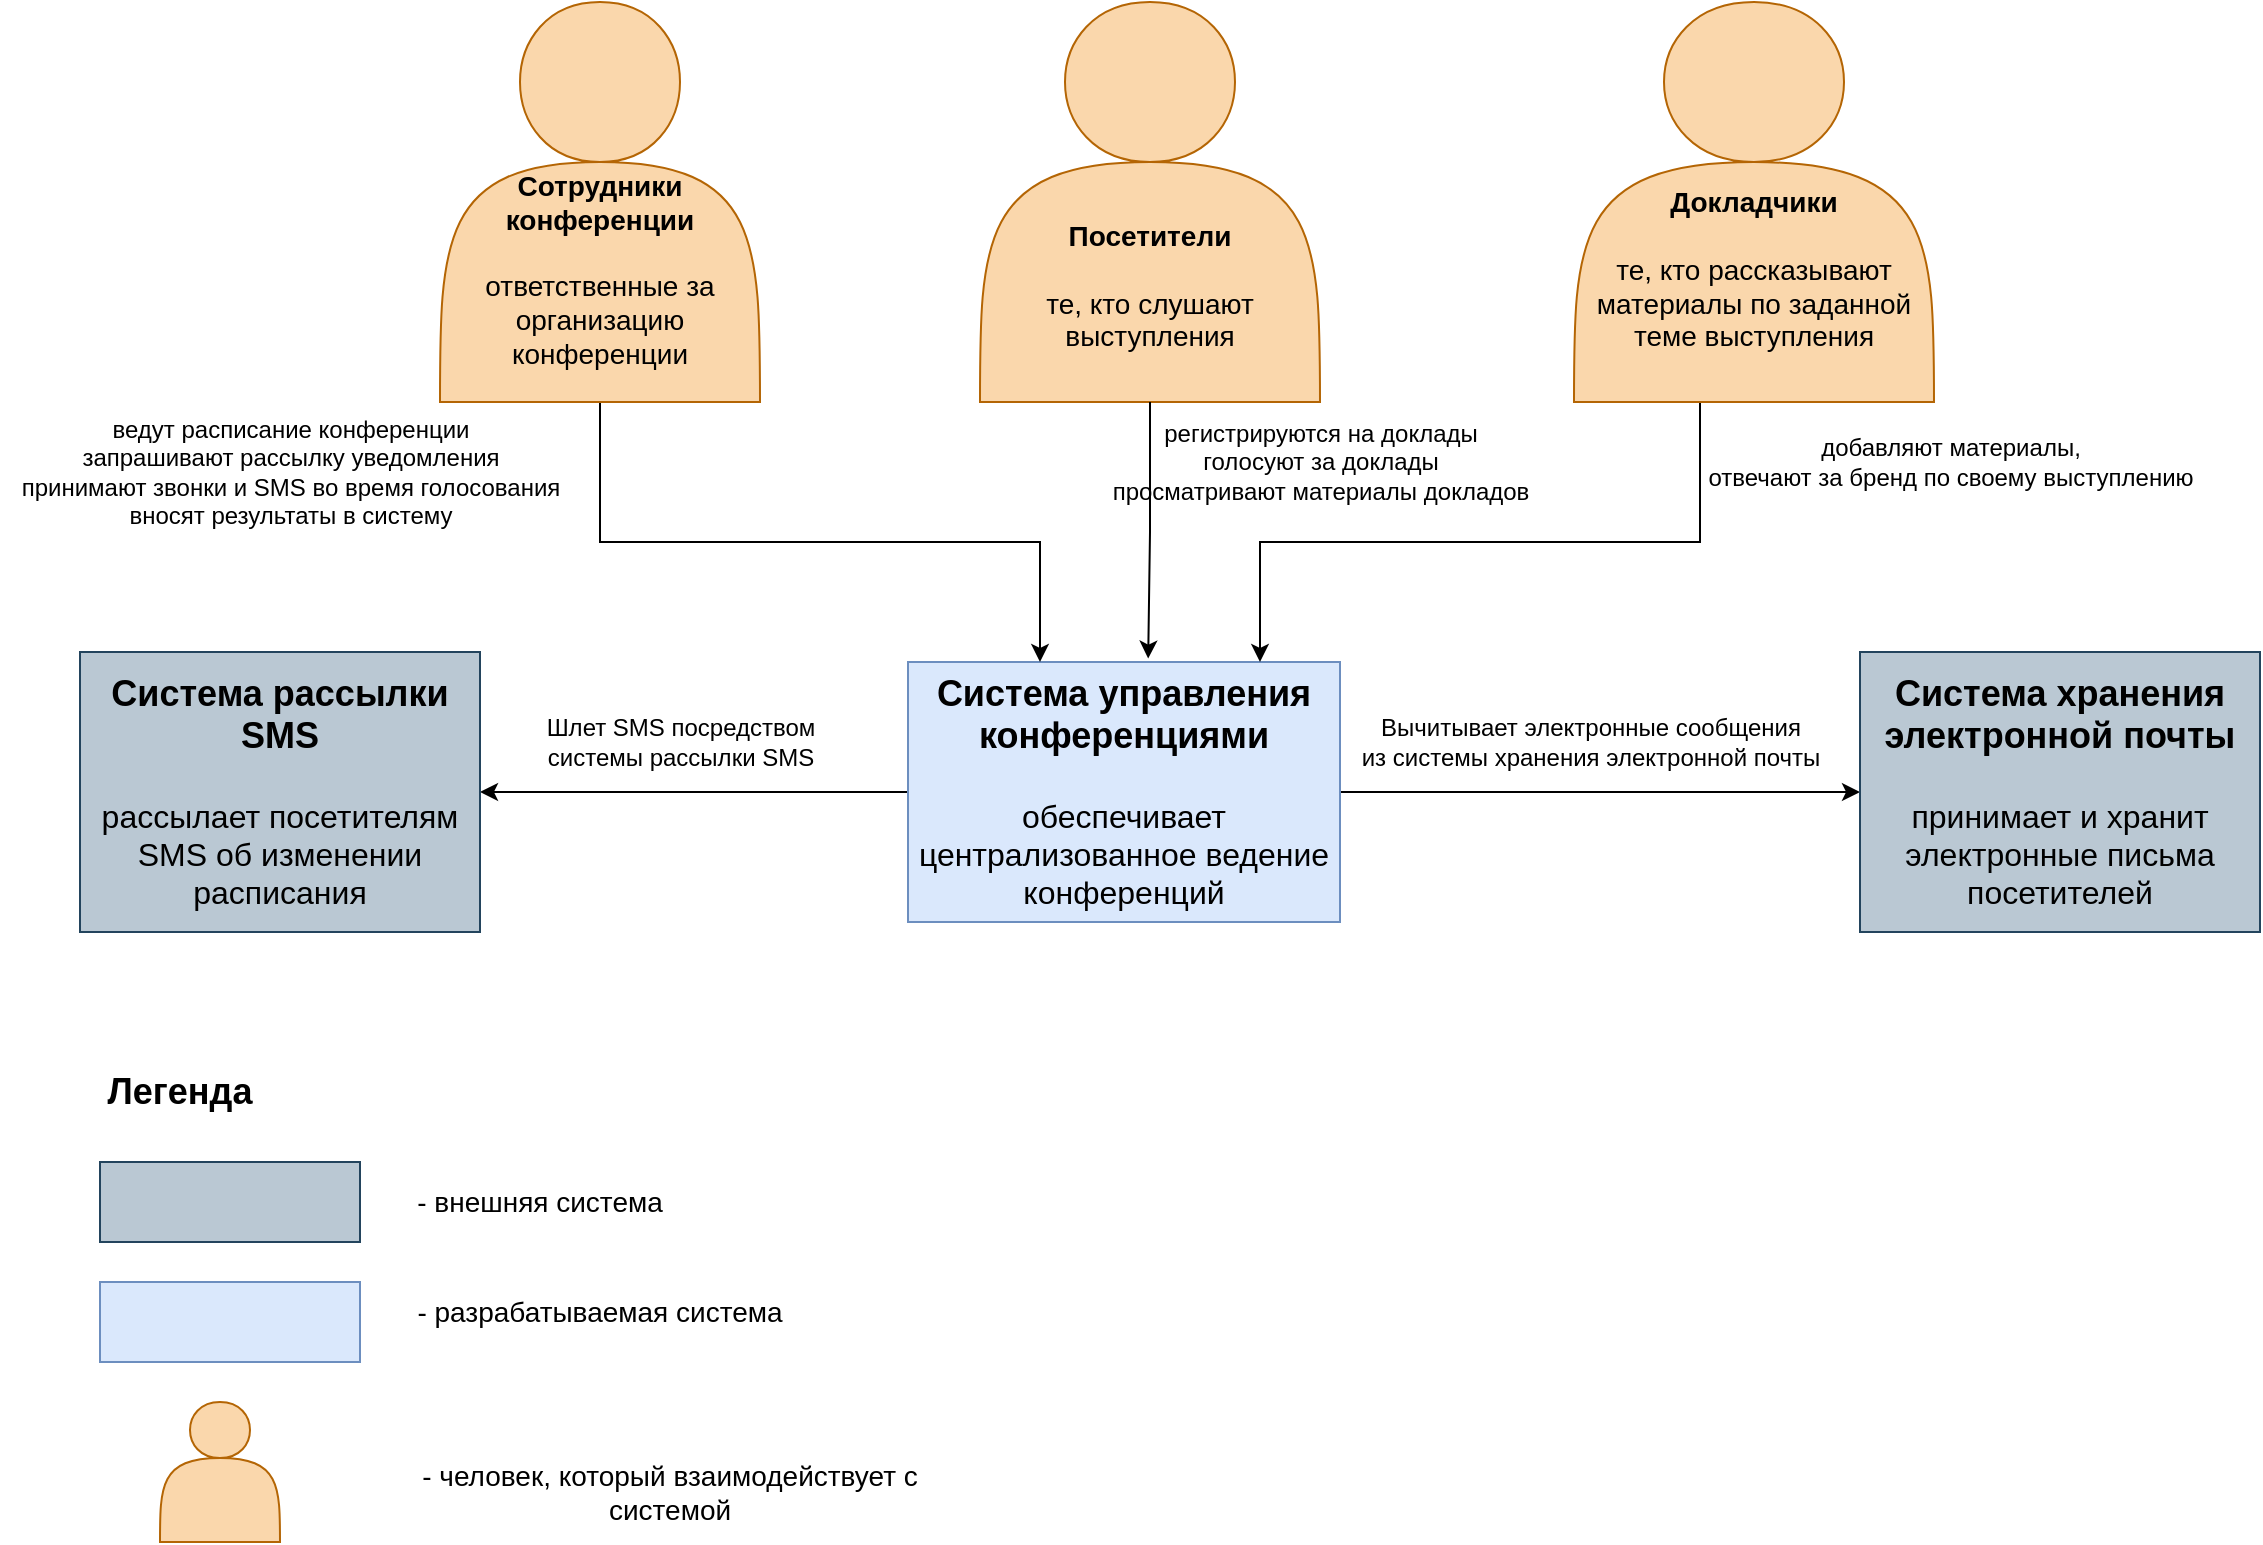 <mxfile version="22.1.21" type="device">
  <diagram name="Страница — 1" id="yt7krm-kUuRt0TT6X2Yx">
    <mxGraphModel dx="2263" dy="853" grid="1" gridSize="10" guides="1" tooltips="1" connect="1" arrows="1" fold="1" page="1" pageScale="1" pageWidth="827" pageHeight="1169" math="0" shadow="0">
      <root>
        <mxCell id="0" />
        <mxCell id="1" parent="0" />
        <mxCell id="-zfSSg6G0R7bkLTul8bI-8" style="edgeStyle=orthogonalEdgeStyle;rounded=0;orthogonalLoop=1;jettySize=auto;html=1;exitX=0;exitY=0.5;exitDx=0;exitDy=0;entryX=1;entryY=0.5;entryDx=0;entryDy=0;" edge="1" parent="1" source="-zfSSg6G0R7bkLTul8bI-1" target="-zfSSg6G0R7bkLTul8bI-6">
          <mxGeometry relative="1" as="geometry" />
        </mxCell>
        <mxCell id="-zfSSg6G0R7bkLTul8bI-12" value="" style="edgeStyle=orthogonalEdgeStyle;rounded=0;orthogonalLoop=1;jettySize=auto;html=1;" edge="1" parent="1" source="-zfSSg6G0R7bkLTul8bI-1" target="-zfSSg6G0R7bkLTul8bI-7">
          <mxGeometry relative="1" as="geometry" />
        </mxCell>
        <mxCell id="-zfSSg6G0R7bkLTul8bI-1" value="&lt;font style=&quot;&quot;&gt;&lt;span style=&quot;font-weight: bold; font-size: 18px;&quot;&gt;Система управления конференциями&lt;/span&gt;&lt;br&gt;&lt;font style=&quot;&quot; size=&quot;3&quot;&gt;&lt;br&gt;обеспечивает централизованное ведение конференций&lt;/font&gt;&lt;br&gt;&lt;/font&gt;" style="rounded=0;whiteSpace=wrap;html=1;fillColor=#dae8fc;strokeColor=#6c8ebf;" vertex="1" parent="1">
          <mxGeometry x="314" y="330" width="216" height="130" as="geometry" />
        </mxCell>
        <mxCell id="-zfSSg6G0R7bkLTul8bI-16" style="edgeStyle=orthogonalEdgeStyle;rounded=0;orthogonalLoop=1;jettySize=auto;html=1;" edge="1" parent="1" source="-zfSSg6G0R7bkLTul8bI-2" target="-zfSSg6G0R7bkLTul8bI-1">
          <mxGeometry relative="1" as="geometry">
            <Array as="points">
              <mxPoint x="160" y="270" />
              <mxPoint x="380" y="270" />
            </Array>
          </mxGeometry>
        </mxCell>
        <mxCell id="-zfSSg6G0R7bkLTul8bI-2" value="&lt;font style=&quot;font-size: 14px;&quot;&gt;&lt;br&gt;&lt;br&gt;&lt;b&gt;&lt;br&gt;&lt;br&gt;Сотрудники конференции&lt;/b&gt;&lt;br&gt;&lt;br&gt;ответственные за организацию конференции&lt;br&gt;&lt;/font&gt;" style="shape=actor;whiteSpace=wrap;html=1;fillColor=#fad7ac;strokeColor=#b46504;" vertex="1" parent="1">
          <mxGeometry x="80" width="160" height="200" as="geometry" />
        </mxCell>
        <mxCell id="-zfSSg6G0R7bkLTul8bI-3" value="&lt;font style=&quot;font-size: 14px;&quot;&gt;&lt;br&gt;&lt;br&gt;&lt;br&gt;&lt;br&gt;&lt;br&gt;&lt;b&gt;Посетители&lt;/b&gt;&lt;br&gt;&lt;br&gt;те, кто слушают выступления&lt;br&gt;&lt;/font&gt;" style="shape=actor;whiteSpace=wrap;html=1;fillColor=#fad7ac;strokeColor=#b46504;" vertex="1" parent="1">
          <mxGeometry x="350" width="170" height="200" as="geometry" />
        </mxCell>
        <mxCell id="-zfSSg6G0R7bkLTul8bI-14" value="" style="edgeStyle=orthogonalEdgeStyle;rounded=0;orthogonalLoop=1;jettySize=auto;html=1;" edge="1" parent="1">
          <mxGeometry relative="1" as="geometry">
            <mxPoint x="780" y="200" as="sourcePoint" />
            <mxPoint x="490" y="330" as="targetPoint" />
            <Array as="points">
              <mxPoint x="710" y="200" />
              <mxPoint x="710" y="270" />
              <mxPoint x="490" y="270" />
            </Array>
          </mxGeometry>
        </mxCell>
        <mxCell id="-zfSSg6G0R7bkLTul8bI-4" value="&lt;font style=&quot;font-size: 14px;&quot;&gt;&lt;br&gt;&lt;br&gt;&lt;br&gt;&lt;br&gt;&lt;br&gt;&lt;b&gt;Докладчики&lt;/b&gt;&lt;br&gt;&lt;br&gt;те, кто рассказывают материалы по заданной теме выступления&lt;br&gt;&lt;br&gt;&lt;/font&gt;" style="shape=actor;whiteSpace=wrap;html=1;fillColor=#fad7ac;strokeColor=#b46504;" vertex="1" parent="1">
          <mxGeometry x="647" width="180" height="200" as="geometry" />
        </mxCell>
        <mxCell id="-zfSSg6G0R7bkLTul8bI-6" value="&lt;font style=&quot;&quot;&gt;&lt;b style=&quot;font-size: 18px;&quot;&gt;Система рассылки SMS&lt;/b&gt;&lt;br&gt;&lt;font size=&quot;3&quot;&gt;&lt;br&gt;рассылает посетителям SMS об изменении расписания&lt;/font&gt;&lt;br&gt;&lt;/font&gt;" style="rounded=0;whiteSpace=wrap;html=1;fillColor=#bac8d3;strokeColor=#23445d;" vertex="1" parent="1">
          <mxGeometry x="-100" y="325" width="200" height="140" as="geometry" />
        </mxCell>
        <mxCell id="-zfSSg6G0R7bkLTul8bI-7" value="&lt;font style=&quot;&quot;&gt;&lt;b style=&quot;font-size: 18px;&quot;&gt;Система хранения электронной почты&lt;/b&gt;&lt;br&gt;&lt;font size=&quot;3&quot;&gt;&lt;br&gt;принимает и хранит электронные письма посетителей&lt;/font&gt;&lt;br&gt;&lt;/font&gt;" style="rounded=0;whiteSpace=wrap;html=1;fillColor=#bac8d3;strokeColor=#23445d;" vertex="1" parent="1">
          <mxGeometry x="790" y="325" width="200" height="140" as="geometry" />
        </mxCell>
        <mxCell id="-zfSSg6G0R7bkLTul8bI-9" value="Шлет SMS посредством &lt;br&gt;системы рассылки SMS" style="text;html=1;align=center;verticalAlign=middle;resizable=0;points=[];autosize=1;strokeColor=none;fillColor=none;" vertex="1" parent="1">
          <mxGeometry x="120" y="350" width="160" height="40" as="geometry" />
        </mxCell>
        <mxCell id="-zfSSg6G0R7bkLTul8bI-13" value="Вычитывает электронные сообщения&lt;br&gt;из системы хранения электронной почты" style="text;html=1;align=center;verticalAlign=middle;resizable=0;points=[];autosize=1;strokeColor=none;fillColor=none;" vertex="1" parent="1">
          <mxGeometry x="530" y="350" width="250" height="40" as="geometry" />
        </mxCell>
        <mxCell id="-zfSSg6G0R7bkLTul8bI-15" value="&lt;font style=&quot;font-size: 12px;&quot;&gt;добавляют материалы,&lt;br style=&quot;border-color: var(--border-color);&quot;&gt;отвечают за бренд по своему выступлению&lt;/font&gt;" style="text;html=1;align=center;verticalAlign=middle;resizable=0;points=[];autosize=1;strokeColor=none;fillColor=none;" vertex="1" parent="1">
          <mxGeometry x="700" y="210" width="270" height="40" as="geometry" />
        </mxCell>
        <mxCell id="-zfSSg6G0R7bkLTul8bI-17" style="edgeStyle=orthogonalEdgeStyle;rounded=0;orthogonalLoop=1;jettySize=auto;html=1;entryX=0.556;entryY=-0.013;entryDx=0;entryDy=0;entryPerimeter=0;" edge="1" parent="1" source="-zfSSg6G0R7bkLTul8bI-3" target="-zfSSg6G0R7bkLTul8bI-1">
          <mxGeometry relative="1" as="geometry" />
        </mxCell>
        <mxCell id="-zfSSg6G0R7bkLTul8bI-18" value="регистрируются на доклады&lt;br&gt;голосуют за доклады&lt;br&gt;просматривают материалы докладов" style="text;html=1;align=center;verticalAlign=middle;resizable=0;points=[];autosize=1;strokeColor=none;fillColor=none;" vertex="1" parent="1">
          <mxGeometry x="405" y="200" width="230" height="60" as="geometry" />
        </mxCell>
        <mxCell id="-zfSSg6G0R7bkLTul8bI-19" value="ведут расписание конференции&lt;br&gt;запрашивают рассылку уведомления&lt;br&gt;принимают звонки и SMS во время голосования &lt;br&gt;вносят результаты в систему" style="text;html=1;align=center;verticalAlign=middle;resizable=0;points=[];autosize=1;strokeColor=none;fillColor=none;" vertex="1" parent="1">
          <mxGeometry x="-140" y="200" width="290" height="70" as="geometry" />
        </mxCell>
        <mxCell id="-zfSSg6G0R7bkLTul8bI-21" value="&lt;font style=&quot;&quot;&gt;&lt;br&gt;&lt;/font&gt;" style="rounded=0;whiteSpace=wrap;html=1;fillColor=#bac8d3;strokeColor=#23445d;" vertex="1" parent="1">
          <mxGeometry x="-90" y="580" width="130" height="40" as="geometry" />
        </mxCell>
        <mxCell id="-zfSSg6G0R7bkLTul8bI-22" value="&lt;font style=&quot;font-size: 18px;&quot;&gt;&lt;b&gt;Легенда&lt;/b&gt;&lt;/font&gt;" style="text;html=1;strokeColor=none;fillColor=none;align=center;verticalAlign=middle;whiteSpace=wrap;rounded=0;" vertex="1" parent="1">
          <mxGeometry x="-80" y="530" width="60" height="30" as="geometry" />
        </mxCell>
        <mxCell id="-zfSSg6G0R7bkLTul8bI-23" value="&lt;font style=&quot;&quot;&gt;&lt;br&gt;&lt;/font&gt;" style="rounded=0;whiteSpace=wrap;html=1;fillColor=#dae8fc;strokeColor=#6c8ebf;" vertex="1" parent="1">
          <mxGeometry x="-90" y="640" width="130" height="40" as="geometry" />
        </mxCell>
        <mxCell id="-zfSSg6G0R7bkLTul8bI-24" value="&lt;font style=&quot;font-size: 14px;&quot;&gt;&lt;br&gt;&lt;/font&gt;" style="shape=actor;whiteSpace=wrap;html=1;fillColor=#fad7ac;strokeColor=#b46504;" vertex="1" parent="1">
          <mxGeometry x="-60" y="700" width="60" height="70" as="geometry" />
        </mxCell>
        <mxCell id="-zfSSg6G0R7bkLTul8bI-25" value="&lt;font style=&quot;font-size: 14px;&quot;&gt;- внешняя система&lt;/font&gt;" style="text;html=1;strokeColor=none;fillColor=none;align=center;verticalAlign=middle;whiteSpace=wrap;rounded=0;" vertex="1" parent="1">
          <mxGeometry x="50" y="585" width="160" height="30" as="geometry" />
        </mxCell>
        <mxCell id="-zfSSg6G0R7bkLTul8bI-26" value="&lt;font style=&quot;font-size: 14px;&quot;&gt;- разрабатываемая система&lt;/font&gt;" style="text;html=1;strokeColor=none;fillColor=none;align=center;verticalAlign=middle;whiteSpace=wrap;rounded=0;" vertex="1" parent="1">
          <mxGeometry x="50" y="640" width="220" height="30" as="geometry" />
        </mxCell>
        <mxCell id="-zfSSg6G0R7bkLTul8bI-27" value="&lt;font style=&quot;font-size: 14px;&quot;&gt;- человек, который взаимодействует с системой&lt;/font&gt;" style="text;html=1;strokeColor=none;fillColor=none;align=center;verticalAlign=middle;whiteSpace=wrap;rounded=0;" vertex="1" parent="1">
          <mxGeometry x="50" y="730" width="290" height="30" as="geometry" />
        </mxCell>
      </root>
    </mxGraphModel>
  </diagram>
</mxfile>
